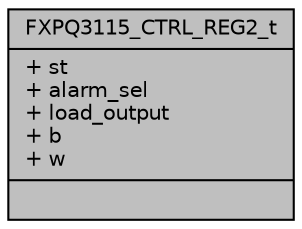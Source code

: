 digraph "FXPQ3115_CTRL_REG2_t"
{
  edge [fontname="Helvetica",fontsize="10",labelfontname="Helvetica",labelfontsize="10"];
  node [fontname="Helvetica",fontsize="10",shape=record];
  Node1 [label="{FXPQ3115_CTRL_REG2_t\n|+ st\l+ alarm_sel\l+ load_output\l+ b\l+ w\l|}",height=0.2,width=0.4,color="black", fillcolor="grey75", style="filled", fontcolor="black"];
}

